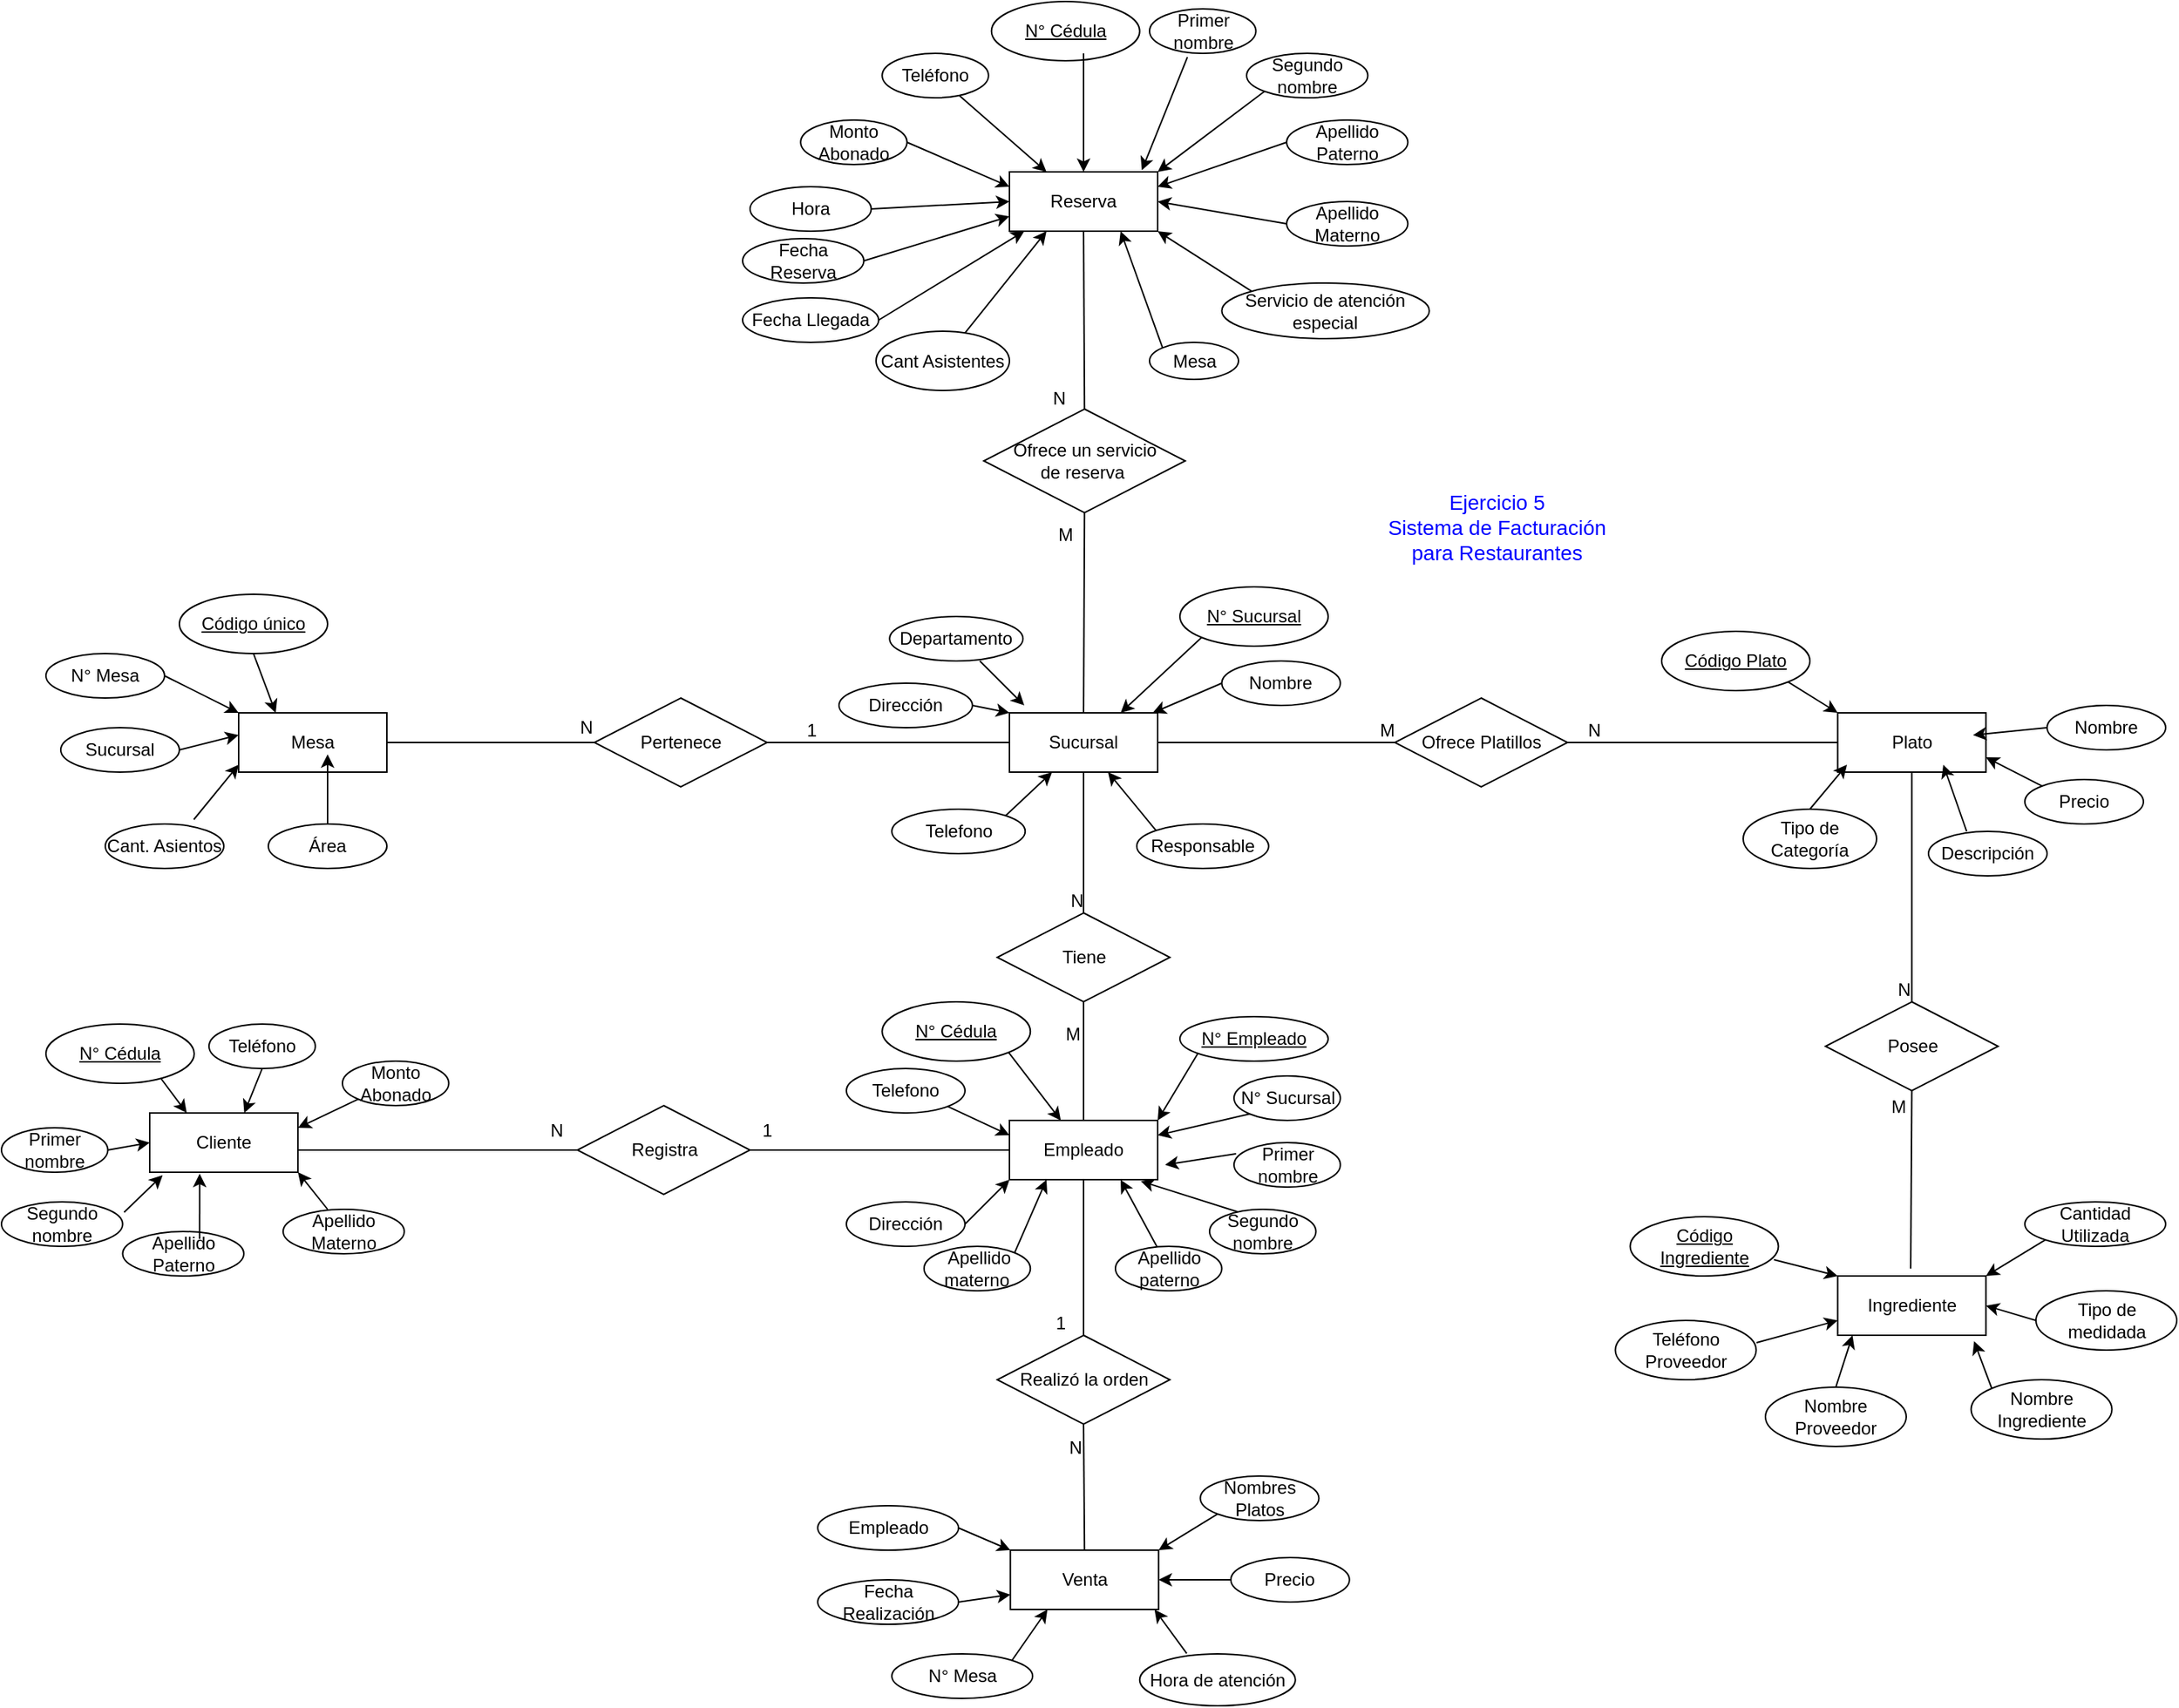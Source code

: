 <mxfile version="17.2.4" type="device"><diagram id="_UIlNqygdMJBV_4PYFMt" name="Page-1"><mxGraphModel dx="2073" dy="1854" grid="1" gridSize="10" guides="1" tooltips="1" connect="1" arrows="1" fold="1" page="1" pageScale="1" pageWidth="827" pageHeight="1169" math="0" shadow="0"><root><mxCell id="0"/><mxCell id="1" parent="0"/><mxCell id="psuEJ3mvQeP_sptly6we-7" value="&lt;font style=&quot;font-size: 14px&quot; color=&quot;#0000ff&quot;&gt;Ejercicio 5&lt;br&gt;Sistema de Facturación&lt;br&gt;para Restaurantes&lt;br&gt;&lt;/font&gt;" style="text;html=1;strokeColor=none;fillColor=none;align=center;verticalAlign=middle;whiteSpace=wrap;rounded=0;" parent="1" vertex="1"><mxGeometry x="638.75" y="70" width="160" height="40" as="geometry"/></mxCell><mxCell id="0WjsIvAa2U3UCHR0FT5W-12" value="Sucursal" style="whiteSpace=wrap;html=1;align=center;" parent="1" vertex="1"><mxGeometry x="390" y="215" width="100" height="40" as="geometry"/></mxCell><mxCell id="0WjsIvAa2U3UCHR0FT5W-14" value="N° Sucursal" style="ellipse;whiteSpace=wrap;html=1;align=center;fontStyle=4;" parent="1" vertex="1"><mxGeometry x="505" y="130" width="100" height="40" as="geometry"/></mxCell><mxCell id="0WjsIvAa2U3UCHR0FT5W-18" value="Responsable" style="ellipse;whiteSpace=wrap;html=1;align=center;" parent="1" vertex="1"><mxGeometry x="475.88" y="290" width="89" height="30" as="geometry"/></mxCell><mxCell id="0WjsIvAa2U3UCHR0FT5W-21" value="" style="endArrow=classic;html=1;rounded=0;exitX=0;exitY=0;exitDx=0;exitDy=0;" parent="1" source="0WjsIvAa2U3UCHR0FT5W-18" target="0WjsIvAa2U3UCHR0FT5W-12" edge="1"><mxGeometry width="50" height="50" relative="1" as="geometry"><mxPoint x="430" y="280" as="sourcePoint"/><mxPoint x="410" y="265" as="targetPoint"/></mxGeometry></mxCell><mxCell id="0WjsIvAa2U3UCHR0FT5W-22" value="" style="endArrow=classic;html=1;rounded=0;exitX=0;exitY=1;exitDx=0;exitDy=0;entryX=0.75;entryY=0;entryDx=0;entryDy=0;" parent="1" source="0WjsIvAa2U3UCHR0FT5W-14" target="0WjsIvAa2U3UCHR0FT5W-12" edge="1"><mxGeometry width="50" height="50" relative="1" as="geometry"><mxPoint x="368.284" y="210.607" as="sourcePoint"/><mxPoint x="400" y="235" as="targetPoint"/></mxGeometry></mxCell><mxCell id="0WjsIvAa2U3UCHR0FT5W-24" value="Nombre" style="ellipse;whiteSpace=wrap;html=1;align=center;" parent="1" vertex="1"><mxGeometry x="533.25" y="180" width="80" height="30" as="geometry"/></mxCell><mxCell id="0WjsIvAa2U3UCHR0FT5W-25" value="" style="endArrow=classic;html=1;rounded=0;exitX=0;exitY=0.5;exitDx=0;exitDy=0;" parent="1" source="0WjsIvAa2U3UCHR0FT5W-24" target="0WjsIvAa2U3UCHR0FT5W-12" edge="1"><mxGeometry width="50" height="50" relative="1" as="geometry"><mxPoint x="458" y="206.2" as="sourcePoint"/><mxPoint x="450" y="225" as="targetPoint"/></mxGeometry></mxCell><mxCell id="NfhlNh0Ii_I6kl-noqtQ-18" value="Empleado" style="whiteSpace=wrap;html=1;align=center;" parent="1" vertex="1"><mxGeometry x="390" y="490" width="100" height="40" as="geometry"/></mxCell><mxCell id="NfhlNh0Ii_I6kl-noqtQ-20" value="" style="endArrow=classic;html=1;rounded=0;entryX=1;entryY=0;entryDx=0;entryDy=0;" parent="1" target="NfhlNh0Ii_I6kl-noqtQ-18" edge="1"><mxGeometry width="50" height="50" relative="1" as="geometry"><mxPoint x="520" y="440" as="sourcePoint"/><mxPoint x="785.5" y="325" as="targetPoint"/></mxGeometry></mxCell><mxCell id="NfhlNh0Ii_I6kl-noqtQ-21" value="Primer nombre" style="ellipse;whiteSpace=wrap;html=1;align=center;" parent="1" vertex="1"><mxGeometry x="541.5" y="505" width="71.75" height="30" as="geometry"/></mxCell><mxCell id="NfhlNh0Ii_I6kl-noqtQ-22" value="" style="endArrow=classic;html=1;rounded=0;exitX=0.019;exitY=0.25;exitDx=0;exitDy=0;exitPerimeter=0;" parent="1" source="NfhlNh0Ii_I6kl-noqtQ-21" edge="1"><mxGeometry width="50" height="50" relative="1" as="geometry"><mxPoint x="538.18" y="484.142" as="sourcePoint"/><mxPoint x="495" y="520" as="targetPoint"/></mxGeometry></mxCell><mxCell id="NfhlNh0Ii_I6kl-noqtQ-24" value="" style="endArrow=classic;html=1;rounded=0;entryX=0;entryY=0.25;entryDx=0;entryDy=0;exitX=1;exitY=1;exitDx=0;exitDy=0;" parent="1" source="qoD52bhPGSFZQ39icNbv-3" target="NfhlNh0Ii_I6kl-noqtQ-18" edge="1"><mxGeometry width="50" height="50" relative="1" as="geometry"><mxPoint x="355" y="490" as="sourcePoint"/><mxPoint x="685.5" y="335" as="targetPoint"/></mxGeometry></mxCell><mxCell id="NfhlNh0Ii_I6kl-noqtQ-26" value="Telefono" style="ellipse;whiteSpace=wrap;html=1;align=center;" parent="1" vertex="1"><mxGeometry x="310.63" y="280" width="90" height="30" as="geometry"/></mxCell><mxCell id="NfhlNh0Ii_I6kl-noqtQ-27" value="" style="endArrow=classic;html=1;rounded=0;exitX=1;exitY=0;exitDx=0;exitDy=0;" parent="1" source="NfhlNh0Ii_I6kl-noqtQ-26" target="0WjsIvAa2U3UCHR0FT5W-12" edge="1"><mxGeometry width="50" height="50" relative="1" as="geometry"><mxPoint x="360" y="190" as="sourcePoint"/><mxPoint x="464.998" y="265" as="targetPoint"/></mxGeometry></mxCell><mxCell id="NfhlNh0Ii_I6kl-noqtQ-41" value="Tiene" style="shape=rhombus;perimeter=rhombusPerimeter;whiteSpace=wrap;html=1;align=center;" parent="1" vertex="1"><mxGeometry x="381.75" y="350" width="116.5" height="60" as="geometry"/></mxCell><mxCell id="NfhlNh0Ii_I6kl-noqtQ-67" value="" style="endArrow=none;html=1;rounded=0;entryX=0.5;entryY=0;entryDx=0;entryDy=0;exitX=0.5;exitY=1;exitDx=0;exitDy=0;" parent="1" source="0WjsIvAa2U3UCHR0FT5W-12" target="NfhlNh0Ii_I6kl-noqtQ-41" edge="1"><mxGeometry relative="1" as="geometry"><mxPoint x="430" y="250" as="sourcePoint"/><mxPoint x="490" y="370" as="targetPoint"/></mxGeometry></mxCell><mxCell id="NfhlNh0Ii_I6kl-noqtQ-68" value="N" style="resizable=0;html=1;align=right;verticalAlign=bottom;" parent="NfhlNh0Ii_I6kl-noqtQ-67" connectable="0" vertex="1"><mxGeometry x="1" relative="1" as="geometry"/></mxCell><mxCell id="qoD52bhPGSFZQ39icNbv-1" value="Dirección" style="ellipse;whiteSpace=wrap;html=1;align=center;" parent="1" vertex="1"><mxGeometry x="275" y="195" width="90" height="30" as="geometry"/></mxCell><mxCell id="qoD52bhPGSFZQ39icNbv-2" value="" style="endArrow=classic;html=1;rounded=0;exitX=1;exitY=0.5;exitDx=0;exitDy=0;entryX=0;entryY=0;entryDx=0;entryDy=0;" parent="1" source="qoD52bhPGSFZQ39icNbv-1" target="0WjsIvAa2U3UCHR0FT5W-12" edge="1"><mxGeometry width="50" height="50" relative="1" as="geometry"><mxPoint x="380" y="150" as="sourcePoint"/><mxPoint x="420" y="210" as="targetPoint"/></mxGeometry></mxCell><mxCell id="qoD52bhPGSFZQ39icNbv-3" value="Telefono" style="ellipse;whiteSpace=wrap;html=1;align=center;" parent="1" vertex="1"><mxGeometry x="280" y="455" width="80" height="30" as="geometry"/></mxCell><mxCell id="svp7RiJmT2qDacMzOXk2-1" value="Departamento" style="ellipse;whiteSpace=wrap;html=1;align=center;" parent="1" vertex="1"><mxGeometry x="309.13" y="150" width="90" height="30" as="geometry"/></mxCell><mxCell id="svp7RiJmT2qDacMzOXk2-2" value="" style="endArrow=classic;html=1;rounded=0;" parent="1" edge="1"><mxGeometry width="50" height="50" relative="1" as="geometry"><mxPoint x="370" y="180" as="sourcePoint"/><mxPoint x="400" y="210" as="targetPoint"/></mxGeometry></mxCell><mxCell id="svp7RiJmT2qDacMzOXk2-3" value="Segundo nombre" style="ellipse;whiteSpace=wrap;html=1;align=center;" parent="1" vertex="1"><mxGeometry x="525.01" y="550" width="71.75" height="30" as="geometry"/></mxCell><mxCell id="svp7RiJmT2qDacMzOXk2-4" value="&amp;nbsp;Apellido materno" style="ellipse;whiteSpace=wrap;html=1;align=center;" parent="1" vertex="1"><mxGeometry x="332.38" y="575" width="71.75" height="30" as="geometry"/></mxCell><mxCell id="svp7RiJmT2qDacMzOXk2-5" value="Apellido paterno" style="ellipse;whiteSpace=wrap;html=1;align=center;" parent="1" vertex="1"><mxGeometry x="461.5" y="575" width="71.75" height="30" as="geometry"/></mxCell><mxCell id="svp7RiJmT2qDacMzOXk2-7" value="" style="endArrow=classic;html=1;rounded=0;exitX=0.261;exitY=0.053;exitDx=0;exitDy=0;exitPerimeter=0;entryX=0.886;entryY=1.025;entryDx=0;entryDy=0;entryPerimeter=0;" parent="1" source="svp7RiJmT2qDacMzOXk2-3" target="NfhlNh0Ii_I6kl-noqtQ-18" edge="1"><mxGeometry width="50" height="50" relative="1" as="geometry"><mxPoint x="544.613" y="537.5" as="sourcePoint"/><mxPoint x="485" y="540" as="targetPoint"/></mxGeometry></mxCell><mxCell id="svp7RiJmT2qDacMzOXk2-8" value="" style="endArrow=classic;html=1;rounded=0;entryX=0.75;entryY=1;entryDx=0;entryDy=0;" parent="1" source="svp7RiJmT2qDacMzOXk2-5" target="NfhlNh0Ii_I6kl-noqtQ-18" edge="1"><mxGeometry width="50" height="50" relative="1" as="geometry"><mxPoint x="504.607" y="566.59" as="sourcePoint"/><mxPoint x="488.6" y="541" as="targetPoint"/></mxGeometry></mxCell><mxCell id="svp7RiJmT2qDacMzOXk2-9" value="" style="endArrow=classic;html=1;rounded=0;entryX=0.25;entryY=1;entryDx=0;entryDy=0;exitX=1;exitY=0;exitDx=0;exitDy=0;" parent="1" source="svp7RiJmT2qDacMzOXk2-4" target="NfhlNh0Ii_I6kl-noqtQ-18" edge="1"><mxGeometry width="50" height="50" relative="1" as="geometry"><mxPoint x="450.005" y="575" as="sourcePoint"/><mxPoint x="450" y="540" as="targetPoint"/></mxGeometry></mxCell><mxCell id="svp7RiJmT2qDacMzOXk2-10" value="Dirección" style="ellipse;whiteSpace=wrap;html=1;align=center;" parent="1" vertex="1"><mxGeometry x="280" y="545" width="80" height="30" as="geometry"/></mxCell><mxCell id="svp7RiJmT2qDacMzOXk2-12" value="" style="endArrow=classic;html=1;rounded=0;entryX=0;entryY=1;entryDx=0;entryDy=0;exitX=1;exitY=0.5;exitDx=0;exitDy=0;" parent="1" source="svp7RiJmT2qDacMzOXk2-10" target="NfhlNh0Ii_I6kl-noqtQ-18" edge="1"><mxGeometry width="50" height="50" relative="1" as="geometry"><mxPoint x="360" y="560" as="sourcePoint"/><mxPoint x="408.6" y="541.8" as="targetPoint"/></mxGeometry></mxCell><mxCell id="svp7RiJmT2qDacMzOXk2-13" value="N° Empleado" style="ellipse;whiteSpace=wrap;html=1;align=center;fontStyle=4;" parent="1" vertex="1"><mxGeometry x="505" y="420" width="100" height="30" as="geometry"/></mxCell><mxCell id="svp7RiJmT2qDacMzOXk2-14" value="N° Cédula" style="ellipse;whiteSpace=wrap;html=1;align=center;fontStyle=4;" parent="1" vertex="1"><mxGeometry x="304.13" y="410" width="100" height="40" as="geometry"/></mxCell><mxCell id="svp7RiJmT2qDacMzOXk2-15" value="" style="endArrow=classic;html=1;rounded=0;exitX=1;exitY=1;exitDx=0;exitDy=0;" parent="1" source="svp7RiJmT2qDacMzOXk2-14" target="NfhlNh0Ii_I6kl-noqtQ-18" edge="1"><mxGeometry width="50" height="50" relative="1" as="geometry"><mxPoint x="368.284" y="520.607" as="sourcePoint"/><mxPoint x="400" y="510" as="targetPoint"/></mxGeometry></mxCell><mxCell id="O2jXGEP2PcaRw6co14MF-12" value="Plato" style="whiteSpace=wrap;html=1;align=center;" vertex="1" parent="1"><mxGeometry x="948.75" y="215" width="100" height="40" as="geometry"/></mxCell><mxCell id="O2jXGEP2PcaRw6co14MF-13" value="Nombre" style="ellipse;whiteSpace=wrap;html=1;align=center;" vertex="1" parent="1"><mxGeometry x="1090" y="210" width="80" height="30" as="geometry"/></mxCell><mxCell id="O2jXGEP2PcaRw6co14MF-14" value="Código Plato" style="ellipse;whiteSpace=wrap;html=1;align=center;fontStyle=4;" vertex="1" parent="1"><mxGeometry x="830" y="160" width="100" height="40" as="geometry"/></mxCell><mxCell id="O2jXGEP2PcaRw6co14MF-15" value="Descripción" style="ellipse;whiteSpace=wrap;html=1;align=center;" vertex="1" parent="1"><mxGeometry x="1010" y="295" width="80" height="30" as="geometry"/></mxCell><mxCell id="O2jXGEP2PcaRw6co14MF-16" value="Tipo de Categoría" style="ellipse;whiteSpace=wrap;html=1;align=center;" vertex="1" parent="1"><mxGeometry x="885" y="280" width="90" height="40" as="geometry"/></mxCell><mxCell id="O2jXGEP2PcaRw6co14MF-18" value="Ingrediente" style="whiteSpace=wrap;html=1;align=center;" vertex="1" parent="1"><mxGeometry x="948.75" y="595" width="100" height="40" as="geometry"/></mxCell><mxCell id="O2jXGEP2PcaRw6co14MF-19" value="Nombre Ingrediente" style="ellipse;whiteSpace=wrap;html=1;align=center;" vertex="1" parent="1"><mxGeometry x="1038.75" y="665" width="95" height="40" as="geometry"/></mxCell><mxCell id="O2jXGEP2PcaRw6co14MF-20" value="Código Ingrediente" style="ellipse;whiteSpace=wrap;html=1;align=center;fontStyle=4;" vertex="1" parent="1"><mxGeometry x="808.75" y="555" width="100" height="40" as="geometry"/></mxCell><mxCell id="O2jXGEP2PcaRw6co14MF-21" value="Nombre Proveedor" style="ellipse;whiteSpace=wrap;html=1;align=center;" vertex="1" parent="1"><mxGeometry x="900" y="670" width="95" height="40" as="geometry"/></mxCell><mxCell id="O2jXGEP2PcaRw6co14MF-22" value="Teléfono Proveedor" style="ellipse;whiteSpace=wrap;html=1;align=center;" vertex="1" parent="1"><mxGeometry x="798.75" y="625" width="95" height="40" as="geometry"/></mxCell><mxCell id="O2jXGEP2PcaRw6co14MF-23" value="Tipo de medidada" style="ellipse;whiteSpace=wrap;html=1;align=center;" vertex="1" parent="1"><mxGeometry x="1082.5" y="605" width="95" height="40" as="geometry"/></mxCell><mxCell id="O2jXGEP2PcaRw6co14MF-24" value="Cantidad Utilizada" style="ellipse;whiteSpace=wrap;html=1;align=center;" vertex="1" parent="1"><mxGeometry x="1075" y="545" width="95" height="30" as="geometry"/></mxCell><mxCell id="O2jXGEP2PcaRw6co14MF-25" value="Mesa" style="whiteSpace=wrap;html=1;align=center;" vertex="1" parent="1"><mxGeometry x="-130" y="215" width="100" height="40" as="geometry"/></mxCell><mxCell id="O2jXGEP2PcaRw6co14MF-26" value="N° Mesa" style="ellipse;whiteSpace=wrap;html=1;align=center;" vertex="1" parent="1"><mxGeometry x="-260" y="175" width="80" height="30" as="geometry"/></mxCell><mxCell id="O2jXGEP2PcaRw6co14MF-27" value="Código único" style="ellipse;whiteSpace=wrap;html=1;align=center;fontStyle=4;" vertex="1" parent="1"><mxGeometry x="-170" y="135" width="100" height="40" as="geometry"/></mxCell><mxCell id="O2jXGEP2PcaRw6co14MF-28" value="Sucursal" style="ellipse;whiteSpace=wrap;html=1;align=center;" vertex="1" parent="1"><mxGeometry x="-250" y="225" width="80" height="30" as="geometry"/></mxCell><mxCell id="O2jXGEP2PcaRw6co14MF-29" value="Cant. Asientos" style="ellipse;whiteSpace=wrap;html=1;align=center;" vertex="1" parent="1"><mxGeometry x="-220" y="290" width="80" height="30" as="geometry"/></mxCell><mxCell id="O2jXGEP2PcaRw6co14MF-30" value="Área" style="ellipse;whiteSpace=wrap;html=1;align=center;" vertex="1" parent="1"><mxGeometry x="-110" y="290" width="80" height="30" as="geometry"/></mxCell><mxCell id="O2jXGEP2PcaRw6co14MF-31" value="Venta" style="whiteSpace=wrap;html=1;align=center;" vertex="1" parent="1"><mxGeometry x="390.63" y="780" width="100" height="40" as="geometry"/></mxCell><mxCell id="O2jXGEP2PcaRw6co14MF-32" value="Empleado" style="ellipse;whiteSpace=wrap;html=1;align=center;" vertex="1" parent="1"><mxGeometry x="260.63" y="750" width="95" height="30" as="geometry"/></mxCell><mxCell id="O2jXGEP2PcaRw6co14MF-33" value="Fecha Realización" style="ellipse;whiteSpace=wrap;html=1;align=center;" vertex="1" parent="1"><mxGeometry x="260.63" y="800" width="95" height="30" as="geometry"/></mxCell><mxCell id="O2jXGEP2PcaRw6co14MF-34" value="N° Mesa" style="ellipse;whiteSpace=wrap;html=1;align=center;" vertex="1" parent="1"><mxGeometry x="310.63" y="850" width="95" height="30" as="geometry"/></mxCell><mxCell id="O2jXGEP2PcaRw6co14MF-35" value="Hora de atención" style="ellipse;whiteSpace=wrap;html=1;align=center;" vertex="1" parent="1"><mxGeometry x="477.87" y="850" width="105" height="35" as="geometry"/></mxCell><mxCell id="O2jXGEP2PcaRw6co14MF-36" value="Nombres Platos" style="ellipse;whiteSpace=wrap;html=1;align=center;" vertex="1" parent="1"><mxGeometry x="518.75" y="730" width="80" height="30" as="geometry"/></mxCell><mxCell id="O2jXGEP2PcaRw6co14MF-37" value="Precio" style="ellipse;whiteSpace=wrap;html=1;align=center;" vertex="1" parent="1"><mxGeometry x="539.37" y="785" width="80" height="30" as="geometry"/></mxCell><mxCell id="O2jXGEP2PcaRw6co14MF-38" value="Cliente" style="whiteSpace=wrap;html=1;align=center;" vertex="1" parent="1"><mxGeometry x="-190" y="485" width="100" height="40" as="geometry"/></mxCell><mxCell id="O2jXGEP2PcaRw6co14MF-39" value="Primer nombre" style="ellipse;whiteSpace=wrap;html=1;align=center;" vertex="1" parent="1"><mxGeometry x="-290" y="495" width="71.75" height="30" as="geometry"/></mxCell><mxCell id="O2jXGEP2PcaRw6co14MF-40" value="Segundo nombre" style="ellipse;whiteSpace=wrap;html=1;align=center;" vertex="1" parent="1"><mxGeometry x="-290" y="545" width="81.75" height="30" as="geometry"/></mxCell><mxCell id="O2jXGEP2PcaRw6co14MF-41" value="Apellido Paterno" style="ellipse;whiteSpace=wrap;html=1;align=center;" vertex="1" parent="1"><mxGeometry x="-208.25" y="565" width="81.75" height="30" as="geometry"/></mxCell><mxCell id="O2jXGEP2PcaRw6co14MF-42" value="Apellido Materno" style="ellipse;whiteSpace=wrap;html=1;align=center;" vertex="1" parent="1"><mxGeometry x="-100" y="550" width="81.75" height="30" as="geometry"/></mxCell><mxCell id="O2jXGEP2PcaRw6co14MF-43" value="N° Cédula" style="ellipse;whiteSpace=wrap;html=1;align=center;fontStyle=4;" vertex="1" parent="1"><mxGeometry x="-260" y="425" width="100" height="40" as="geometry"/></mxCell><mxCell id="O2jXGEP2PcaRw6co14MF-44" value="Teléfono" style="ellipse;whiteSpace=wrap;html=1;align=center;" vertex="1" parent="1"><mxGeometry x="-150" y="425" width="71.75" height="30" as="geometry"/></mxCell><mxCell id="O2jXGEP2PcaRw6co14MF-45" value="Monto Abonado" style="ellipse;whiteSpace=wrap;html=1;align=center;" vertex="1" parent="1"><mxGeometry x="-60" y="450" width="71.75" height="30" as="geometry"/></mxCell><mxCell id="O2jXGEP2PcaRw6co14MF-46" value="Reserva" style="whiteSpace=wrap;html=1;align=center;" vertex="1" parent="1"><mxGeometry x="390" y="-150" width="100" height="40" as="geometry"/></mxCell><mxCell id="O2jXGEP2PcaRw6co14MF-47" value="Fecha Reserva" style="ellipse;whiteSpace=wrap;html=1;align=center;" vertex="1" parent="1"><mxGeometry x="210" y="-105" width="81.75" height="30" as="geometry"/></mxCell><mxCell id="O2jXGEP2PcaRw6co14MF-48" value="Fecha Llegada" style="ellipse;whiteSpace=wrap;html=1;align=center;" vertex="1" parent="1"><mxGeometry x="210" y="-65" width="91.75" height="30" as="geometry"/></mxCell><mxCell id="O2jXGEP2PcaRw6co14MF-49" value="Hora" style="ellipse;whiteSpace=wrap;html=1;align=center;" vertex="1" parent="1"><mxGeometry x="215" y="-140" width="81.75" height="30" as="geometry"/></mxCell><mxCell id="O2jXGEP2PcaRw6co14MF-50" value="Cant Asistentes" style="ellipse;whiteSpace=wrap;html=1;align=center;" vertex="1" parent="1"><mxGeometry x="300.01" y="-42.5" width="90" height="40" as="geometry"/></mxCell><mxCell id="O2jXGEP2PcaRw6co14MF-51" value="Mesa" style="ellipse;whiteSpace=wrap;html=1;align=center;" vertex="1" parent="1"><mxGeometry x="484.51" y="-35" width="60" height="25" as="geometry"/></mxCell><mxCell id="O2jXGEP2PcaRw6co14MF-52" value="Servicio de atención especial" style="ellipse;whiteSpace=wrap;html=1;align=center;" vertex="1" parent="1"><mxGeometry x="533.25" y="-75" width="140" height="37.5" as="geometry"/></mxCell><mxCell id="O2jXGEP2PcaRw6co14MF-53" value="N° Cédula" style="ellipse;whiteSpace=wrap;html=1;align=center;fontStyle=4;" vertex="1" parent="1"><mxGeometry x="377.87" y="-265" width="100" height="40" as="geometry"/></mxCell><mxCell id="O2jXGEP2PcaRw6co14MF-54" value="Teléfono" style="ellipse;whiteSpace=wrap;html=1;align=center;" vertex="1" parent="1"><mxGeometry x="304.13" y="-230" width="71.75" height="30" as="geometry"/></mxCell><mxCell id="O2jXGEP2PcaRw6co14MF-55" value="Monto Abonado" style="ellipse;whiteSpace=wrap;html=1;align=center;" vertex="1" parent="1"><mxGeometry x="249.13" y="-185" width="71.75" height="30" as="geometry"/></mxCell><mxCell id="O2jXGEP2PcaRw6co14MF-57" value="Primer nombre" style="ellipse;whiteSpace=wrap;html=1;align=center;" vertex="1" parent="1"><mxGeometry x="484.51" y="-260" width="71.75" height="30" as="geometry"/></mxCell><mxCell id="O2jXGEP2PcaRw6co14MF-59" value="Segundo nombre" style="ellipse;whiteSpace=wrap;html=1;align=center;" vertex="1" parent="1"><mxGeometry x="550" y="-230" width="81.75" height="30" as="geometry"/></mxCell><mxCell id="O2jXGEP2PcaRw6co14MF-60" value="Apellido Paterno" style="ellipse;whiteSpace=wrap;html=1;align=center;" vertex="1" parent="1"><mxGeometry x="577" y="-185" width="81.75" height="30" as="geometry"/></mxCell><mxCell id="O2jXGEP2PcaRw6co14MF-61" value="Apellido Materno" style="ellipse;whiteSpace=wrap;html=1;align=center;" vertex="1" parent="1"><mxGeometry x="577.0" y="-130" width="81.75" height="30" as="geometry"/></mxCell><mxCell id="O2jXGEP2PcaRw6co14MF-62" value="N° Sucursal" style="ellipse;whiteSpace=wrap;html=1;align=center;" vertex="1" parent="1"><mxGeometry x="541.5" y="460" width="71.75" height="30" as="geometry"/></mxCell><mxCell id="O2jXGEP2PcaRw6co14MF-63" value="" style="endArrow=none;html=1;rounded=0;entryX=0.5;entryY=0;entryDx=0;entryDy=0;exitX=0.5;exitY=1;exitDx=0;exitDy=0;" edge="1" parent="1" source="NfhlNh0Ii_I6kl-noqtQ-41" target="NfhlNh0Ii_I6kl-noqtQ-18"><mxGeometry relative="1" as="geometry"><mxPoint x="450.0" y="265" as="sourcePoint"/><mxPoint x="448.25" y="420" as="targetPoint"/></mxGeometry></mxCell><mxCell id="O2jXGEP2PcaRw6co14MF-64" value="M" style="resizable=0;html=1;align=right;verticalAlign=bottom;" connectable="0" vertex="1" parent="O2jXGEP2PcaRw6co14MF-63"><mxGeometry x="1" relative="1" as="geometry"><mxPoint x="-2" y="-50" as="offset"/></mxGeometry></mxCell><mxCell id="O2jXGEP2PcaRw6co14MF-65" value="Ofrece Platillos" style="shape=rhombus;perimeter=rhombusPerimeter;whiteSpace=wrap;html=1;align=center;" vertex="1" parent="1"><mxGeometry x="650" y="205" width="116.5" height="60" as="geometry"/></mxCell><mxCell id="O2jXGEP2PcaRw6co14MF-66" value="" style="endArrow=none;html=1;rounded=0;entryX=0;entryY=0.5;entryDx=0;entryDy=0;exitX=1;exitY=0.5;exitDx=0;exitDy=0;" edge="1" parent="1" source="0WjsIvAa2U3UCHR0FT5W-12" target="O2jXGEP2PcaRw6co14MF-65"><mxGeometry relative="1" as="geometry"><mxPoint x="450.0" y="265" as="sourcePoint"/><mxPoint x="448.25" y="420" as="targetPoint"/></mxGeometry></mxCell><mxCell id="O2jXGEP2PcaRw6co14MF-67" value="M" style="resizable=0;html=1;align=right;verticalAlign=bottom;" connectable="0" vertex="1" parent="O2jXGEP2PcaRw6co14MF-66"><mxGeometry x="1" relative="1" as="geometry"/></mxCell><mxCell id="O2jXGEP2PcaRw6co14MF-68" value="" style="endArrow=none;html=1;rounded=0;entryX=0;entryY=0.5;entryDx=0;entryDy=0;exitX=1;exitY=0.5;exitDx=0;exitDy=0;" edge="1" parent="1" source="O2jXGEP2PcaRw6co14MF-65" target="O2jXGEP2PcaRw6co14MF-12"><mxGeometry relative="1" as="geometry"><mxPoint x="500.0" y="245" as="sourcePoint"/><mxPoint x="660.0" y="245" as="targetPoint"/></mxGeometry></mxCell><mxCell id="O2jXGEP2PcaRw6co14MF-69" value="N" style="resizable=0;html=1;align=right;verticalAlign=bottom;" connectable="0" vertex="1" parent="O2jXGEP2PcaRw6co14MF-68"><mxGeometry x="1" relative="1" as="geometry"><mxPoint x="-160" as="offset"/></mxGeometry></mxCell><mxCell id="O2jXGEP2PcaRw6co14MF-70" value="" style="endArrow=classic;html=1;rounded=0;exitX=1;exitY=1;exitDx=0;exitDy=0;entryX=0;entryY=0;entryDx=0;entryDy=0;" edge="1" parent="1" source="O2jXGEP2PcaRw6co14MF-14" target="O2jXGEP2PcaRw6co14MF-12"><mxGeometry width="50" height="50" relative="1" as="geometry"><mxPoint x="499.182" y="304.304" as="sourcePoint"/><mxPoint x="466.587" y="265" as="targetPoint"/></mxGeometry></mxCell><mxCell id="O2jXGEP2PcaRw6co14MF-71" value="" style="endArrow=classic;html=1;rounded=0;exitX=0;exitY=0;exitDx=0;exitDy=0;entryX=1;entryY=0.75;entryDx=0;entryDy=0;" edge="1" parent="1" source="O2jXGEP2PcaRw6co14MF-75" target="O2jXGEP2PcaRw6co14MF-12"><mxGeometry width="50" height="50" relative="1" as="geometry"><mxPoint x="900.0" y="255" as="sourcePoint"/><mxPoint x="950" y="225" as="targetPoint"/></mxGeometry></mxCell><mxCell id="O2jXGEP2PcaRw6co14MF-72" value="" style="endArrow=classic;html=1;rounded=0;exitX=0.5;exitY=0;exitDx=0;exitDy=0;" edge="1" parent="1" source="O2jXGEP2PcaRw6co14MF-16"><mxGeometry width="50" height="50" relative="1" as="geometry"><mxPoint x="910.0" y="265" as="sourcePoint"/><mxPoint x="955" y="250" as="targetPoint"/></mxGeometry></mxCell><mxCell id="O2jXGEP2PcaRw6co14MF-73" value="" style="endArrow=classic;html=1;rounded=0;exitX=0.322;exitY=0;exitDx=0;exitDy=0;exitPerimeter=0;" edge="1" parent="1" source="O2jXGEP2PcaRw6co14MF-15"><mxGeometry width="50" height="50" relative="1" as="geometry"><mxPoint x="940" y="290" as="sourcePoint"/><mxPoint x="1020" y="250" as="targetPoint"/></mxGeometry></mxCell><mxCell id="O2jXGEP2PcaRw6co14MF-74" value="" style="endArrow=classic;html=1;rounded=0;exitX=0;exitY=0.5;exitDx=0;exitDy=0;" edge="1" parent="1" source="O2jXGEP2PcaRw6co14MF-13"><mxGeometry width="50" height="50" relative="1" as="geometry"><mxPoint x="1051.716" y="304.393" as="sourcePoint"/><mxPoint x="1040" y="230" as="targetPoint"/></mxGeometry></mxCell><mxCell id="O2jXGEP2PcaRw6co14MF-75" value="Precio" style="ellipse;whiteSpace=wrap;html=1;align=center;" vertex="1" parent="1"><mxGeometry x="1075" y="260" width="80" height="30" as="geometry"/></mxCell><mxCell id="O2jXGEP2PcaRw6co14MF-76" value="Posee" style="shape=rhombus;perimeter=rhombusPerimeter;whiteSpace=wrap;html=1;align=center;" vertex="1" parent="1"><mxGeometry x="940.5" y="410" width="116.5" height="60" as="geometry"/></mxCell><mxCell id="O2jXGEP2PcaRw6co14MF-77" value="" style="endArrow=classic;html=1;rounded=0;exitX=0.97;exitY=0.725;exitDx=0;exitDy=0;entryX=0;entryY=0;entryDx=0;entryDy=0;exitPerimeter=0;" edge="1" parent="1" source="O2jXGEP2PcaRw6co14MF-20" target="O2jXGEP2PcaRw6co14MF-18"><mxGeometry width="50" height="50" relative="1" as="geometry"><mxPoint x="940" y="290" as="sourcePoint"/><mxPoint x="965" y="260" as="targetPoint"/></mxGeometry></mxCell><mxCell id="O2jXGEP2PcaRw6co14MF-78" value="" style="endArrow=classic;html=1;rounded=0;entryX=0;entryY=0.75;entryDx=0;entryDy=0;" edge="1" parent="1" target="O2jXGEP2PcaRw6co14MF-18"><mxGeometry width="50" height="50" relative="1" as="geometry"><mxPoint x="894" y="640" as="sourcePoint"/><mxPoint x="958.75" y="605" as="targetPoint"/></mxGeometry></mxCell><mxCell id="O2jXGEP2PcaRw6co14MF-79" value="" style="endArrow=classic;html=1;rounded=0;entryX=0;entryY=0.75;entryDx=0;entryDy=0;exitX=0.5;exitY=0;exitDx=0;exitDy=0;" edge="1" parent="1" source="O2jXGEP2PcaRw6co14MF-21"><mxGeometry width="50" height="50" relative="1" as="geometry"><mxPoint x="904" y="650" as="sourcePoint"/><mxPoint x="958.75" y="635" as="targetPoint"/></mxGeometry></mxCell><mxCell id="O2jXGEP2PcaRw6co14MF-80" value="" style="endArrow=classic;html=1;rounded=0;entryX=0.92;entryY=1.1;entryDx=0;entryDy=0;exitX=0;exitY=0;exitDx=0;exitDy=0;entryPerimeter=0;" edge="1" parent="1" source="O2jXGEP2PcaRw6co14MF-19" target="O2jXGEP2PcaRw6co14MF-18"><mxGeometry width="50" height="50" relative="1" as="geometry"><mxPoint x="966.25" y="665" as="sourcePoint"/><mxPoint x="968.75" y="645" as="targetPoint"/></mxGeometry></mxCell><mxCell id="O2jXGEP2PcaRw6co14MF-81" value="" style="endArrow=classic;html=1;rounded=0;entryX=1;entryY=0.5;entryDx=0;entryDy=0;exitX=0;exitY=0.5;exitDx=0;exitDy=0;" edge="1" parent="1" source="O2jXGEP2PcaRw6co14MF-23" target="O2jXGEP2PcaRw6co14MF-18"><mxGeometry width="50" height="50" relative="1" as="geometry"><mxPoint x="1062.662" y="680.858" as="sourcePoint"/><mxPoint x="1050.75" y="649" as="targetPoint"/></mxGeometry></mxCell><mxCell id="O2jXGEP2PcaRw6co14MF-82" value="" style="endArrow=classic;html=1;rounded=0;entryX=1;entryY=0;entryDx=0;entryDy=0;exitX=0;exitY=1;exitDx=0;exitDy=0;" edge="1" parent="1" source="O2jXGEP2PcaRw6co14MF-24" target="O2jXGEP2PcaRw6co14MF-18"><mxGeometry width="50" height="50" relative="1" as="geometry"><mxPoint x="1092.5" y="635" as="sourcePoint"/><mxPoint x="1058.75" y="625" as="targetPoint"/></mxGeometry></mxCell><mxCell id="O2jXGEP2PcaRw6co14MF-83" value="" style="endArrow=none;html=1;rounded=0;exitX=0.5;exitY=1;exitDx=0;exitDy=0;" edge="1" parent="1" source="O2jXGEP2PcaRw6co14MF-76"><mxGeometry relative="1" as="geometry"><mxPoint x="999.63" y="497.5" as="sourcePoint"/><mxPoint x="998" y="590" as="targetPoint"/></mxGeometry></mxCell><mxCell id="O2jXGEP2PcaRw6co14MF-84" value="M" style="resizable=0;html=1;align=right;verticalAlign=bottom;" connectable="0" vertex="1" parent="O2jXGEP2PcaRw6co14MF-83"><mxGeometry x="1" relative="1" as="geometry"><mxPoint x="-3" y="-100" as="offset"/></mxGeometry></mxCell><mxCell id="O2jXGEP2PcaRw6co14MF-85" value="" style="endArrow=none;html=1;rounded=0;exitX=0.5;exitY=1;exitDx=0;exitDy=0;entryX=0.5;entryY=0;entryDx=0;entryDy=0;" edge="1" parent="1" source="O2jXGEP2PcaRw6co14MF-12" target="O2jXGEP2PcaRw6co14MF-76"><mxGeometry relative="1" as="geometry"><mxPoint x="1008.75" y="480" as="sourcePoint"/><mxPoint x="1000" y="400" as="targetPoint"/></mxGeometry></mxCell><mxCell id="O2jXGEP2PcaRw6co14MF-86" value="N" style="resizable=0;html=1;align=right;verticalAlign=bottom;" connectable="0" vertex="1" parent="O2jXGEP2PcaRw6co14MF-85"><mxGeometry x="1" relative="1" as="geometry"/></mxCell><mxCell id="O2jXGEP2PcaRw6co14MF-88" value="Pertenece" style="shape=rhombus;perimeter=rhombusPerimeter;whiteSpace=wrap;html=1;align=center;" vertex="1" parent="1"><mxGeometry x="110" y="205" width="116.5" height="60" as="geometry"/></mxCell><mxCell id="O2jXGEP2PcaRw6co14MF-89" value="" style="endArrow=classic;html=1;rounded=0;exitX=0.5;exitY=1;exitDx=0;exitDy=0;entryX=0.25;entryY=0;entryDx=0;entryDy=0;" edge="1" parent="1" source="O2jXGEP2PcaRw6co14MF-27" target="O2jXGEP2PcaRw6co14MF-25"><mxGeometry width="50" height="50" relative="1" as="geometry"><mxPoint x="550" y="170" as="sourcePoint"/><mxPoint x="590" y="230" as="targetPoint"/></mxGeometry></mxCell><mxCell id="O2jXGEP2PcaRw6co14MF-90" value="" style="endArrow=classic;html=1;rounded=0;exitX=1;exitY=0.5;exitDx=0;exitDy=0;entryX=0;entryY=0;entryDx=0;entryDy=0;" edge="1" parent="1" source="O2jXGEP2PcaRw6co14MF-26" target="O2jXGEP2PcaRw6co14MF-25"><mxGeometry width="50" height="50" relative="1" as="geometry"><mxPoint x="-110" y="185" as="sourcePoint"/><mxPoint x="-95" y="225" as="targetPoint"/></mxGeometry></mxCell><mxCell id="O2jXGEP2PcaRw6co14MF-91" value="" style="endArrow=classic;html=1;rounded=0;exitX=1;exitY=0.5;exitDx=0;exitDy=0;" edge="1" parent="1" source="O2jXGEP2PcaRw6co14MF-28"><mxGeometry width="50" height="50" relative="1" as="geometry"><mxPoint x="-170.0" y="200" as="sourcePoint"/><mxPoint x="-130" y="230" as="targetPoint"/></mxGeometry></mxCell><mxCell id="O2jXGEP2PcaRw6co14MF-92" value="" style="endArrow=classic;html=1;rounded=0;exitX=0.747;exitY=-0.1;exitDx=0;exitDy=0;exitPerimeter=0;" edge="1" parent="1" source="O2jXGEP2PcaRw6co14MF-29"><mxGeometry width="50" height="50" relative="1" as="geometry"><mxPoint x="-150" y="270" as="sourcePoint"/><mxPoint x="-130" y="250" as="targetPoint"/></mxGeometry></mxCell><mxCell id="O2jXGEP2PcaRw6co14MF-93" value="" style="endArrow=classic;html=1;rounded=0;exitX=0.5;exitY=0;exitDx=0;exitDy=0;" edge="1" parent="1" source="O2jXGEP2PcaRw6co14MF-30"><mxGeometry width="50" height="50" relative="1" as="geometry"><mxPoint x="-150.24" y="297" as="sourcePoint"/><mxPoint x="-70" y="243" as="targetPoint"/></mxGeometry></mxCell><mxCell id="O2jXGEP2PcaRw6co14MF-94" value="" style="endArrow=none;html=1;rounded=0;entryX=1;entryY=0.5;entryDx=0;entryDy=0;exitX=0;exitY=0.5;exitDx=0;exitDy=0;" edge="1" parent="1" source="0WjsIvAa2U3UCHR0FT5W-12" target="O2jXGEP2PcaRw6co14MF-88"><mxGeometry relative="1" as="geometry"><mxPoint x="450" y="265" as="sourcePoint"/><mxPoint x="448.25" y="420" as="targetPoint"/></mxGeometry></mxCell><mxCell id="O2jXGEP2PcaRw6co14MF-95" value="N" style="resizable=0;html=1;align=right;verticalAlign=bottom;" connectable="0" vertex="1" parent="O2jXGEP2PcaRw6co14MF-94"><mxGeometry x="1" relative="1" as="geometry"><mxPoint x="-117" y="-2" as="offset"/></mxGeometry></mxCell><mxCell id="O2jXGEP2PcaRw6co14MF-96" value="" style="endArrow=none;html=1;rounded=0;entryX=1;entryY=0.5;entryDx=0;entryDy=0;exitX=0;exitY=0.5;exitDx=0;exitDy=0;" edge="1" parent="1" source="O2jXGEP2PcaRw6co14MF-88" target="O2jXGEP2PcaRw6co14MF-25"><mxGeometry relative="1" as="geometry"><mxPoint x="400" y="245" as="sourcePoint"/><mxPoint x="136.5" y="245" as="targetPoint"/></mxGeometry></mxCell><mxCell id="O2jXGEP2PcaRw6co14MF-97" value="1" style="resizable=0;html=1;align=right;verticalAlign=bottom;" connectable="0" vertex="1" parent="O2jXGEP2PcaRw6co14MF-96"><mxGeometry x="1" relative="1" as="geometry"><mxPoint x="290" as="offset"/></mxGeometry></mxCell><mxCell id="O2jXGEP2PcaRw6co14MF-102" value="" style="endArrow=classic;html=1;rounded=0;exitX=0;exitY=1;exitDx=0;exitDy=0;entryX=1;entryY=0.25;entryDx=0;entryDy=0;" edge="1" parent="1" source="O2jXGEP2PcaRw6co14MF-62" target="NfhlNh0Ii_I6kl-noqtQ-18"><mxGeometry width="50" height="50" relative="1" as="geometry"><mxPoint x="552.863" y="522.5" as="sourcePoint"/><mxPoint x="505" y="530" as="targetPoint"/></mxGeometry></mxCell><mxCell id="O2jXGEP2PcaRw6co14MF-103" value="Realizó la orden" style="shape=rhombus;perimeter=rhombusPerimeter;whiteSpace=wrap;html=1;align=center;" vertex="1" parent="1"><mxGeometry x="381.75" y="635" width="116.5" height="60" as="geometry"/></mxCell><mxCell id="O2jXGEP2PcaRw6co14MF-104" value="" style="endArrow=classic;html=1;rounded=0;exitX=0;exitY=1;exitDx=0;exitDy=0;entryX=1;entryY=0;entryDx=0;entryDy=0;" edge="1" parent="1" source="O2jXGEP2PcaRw6co14MF-36" target="O2jXGEP2PcaRw6co14MF-31"><mxGeometry width="50" height="50" relative="1" as="geometry"><mxPoint x="551.607" y="561.59" as="sourcePoint"/><mxPoint x="486.47" y="541" as="targetPoint"/></mxGeometry></mxCell><mxCell id="O2jXGEP2PcaRw6co14MF-105" value="" style="endArrow=classic;html=1;rounded=0;exitX=0;exitY=0.5;exitDx=0;exitDy=0;entryX=1;entryY=0.5;entryDx=0;entryDy=0;" edge="1" parent="1" source="O2jXGEP2PcaRw6co14MF-37" target="O2jXGEP2PcaRw6co14MF-31"><mxGeometry width="50" height="50" relative="1" as="geometry"><mxPoint x="539.358" y="765.174" as="sourcePoint"/><mxPoint x="500.63" y="790" as="targetPoint"/></mxGeometry></mxCell><mxCell id="O2jXGEP2PcaRw6co14MF-106" value="" style="endArrow=classic;html=1;rounded=0;exitX=0.302;exitY=-0.01;exitDx=0;exitDy=0;exitPerimeter=0;" edge="1" parent="1" source="O2jXGEP2PcaRw6co14MF-35"><mxGeometry width="50" height="50" relative="1" as="geometry"><mxPoint x="549.37" y="810" as="sourcePoint"/><mxPoint x="487.87" y="820" as="targetPoint"/></mxGeometry></mxCell><mxCell id="O2jXGEP2PcaRw6co14MF-107" value="" style="endArrow=classic;html=1;rounded=0;exitX=1;exitY=0;exitDx=0;exitDy=0;entryX=0.25;entryY=1;entryDx=0;entryDy=0;" edge="1" parent="1" source="O2jXGEP2PcaRw6co14MF-34" target="O2jXGEP2PcaRw6co14MF-31"><mxGeometry width="50" height="50" relative="1" as="geometry"><mxPoint x="526.56" y="854.6" as="sourcePoint"/><mxPoint x="497.87" y="830" as="targetPoint"/></mxGeometry></mxCell><mxCell id="O2jXGEP2PcaRw6co14MF-108" value="" style="endArrow=classic;html=1;rounded=0;exitX=1;exitY=0.5;exitDx=0;exitDy=0;entryX=0;entryY=0.75;entryDx=0;entryDy=0;" edge="1" parent="1" source="O2jXGEP2PcaRw6co14MF-33" target="O2jXGEP2PcaRw6co14MF-31"><mxGeometry width="50" height="50" relative="1" as="geometry"><mxPoint x="402.567" y="864.669" as="sourcePoint"/><mxPoint x="425.63" y="830" as="targetPoint"/></mxGeometry></mxCell><mxCell id="O2jXGEP2PcaRw6co14MF-109" value="" style="endArrow=classic;html=1;rounded=0;exitX=1;exitY=0.5;exitDx=0;exitDy=0;entryX=0;entryY=0;entryDx=0;entryDy=0;" edge="1" parent="1" source="O2jXGEP2PcaRw6co14MF-32" target="O2jXGEP2PcaRw6co14MF-31"><mxGeometry width="50" height="50" relative="1" as="geometry"><mxPoint x="365.63" y="825" as="sourcePoint"/><mxPoint x="400.63" y="820" as="targetPoint"/></mxGeometry></mxCell><mxCell id="O2jXGEP2PcaRw6co14MF-110" value="" style="endArrow=none;html=1;rounded=0;entryX=0.5;entryY=0;entryDx=0;entryDy=0;exitX=0.5;exitY=1;exitDx=0;exitDy=0;" edge="1" parent="1" source="NfhlNh0Ii_I6kl-noqtQ-18" target="O2jXGEP2PcaRw6co14MF-103"><mxGeometry relative="1" as="geometry"><mxPoint x="450" y="265" as="sourcePoint"/><mxPoint x="450" y="360" as="targetPoint"/></mxGeometry></mxCell><mxCell id="O2jXGEP2PcaRw6co14MF-111" value="1" style="resizable=0;html=1;align=right;verticalAlign=bottom;" connectable="0" vertex="1" parent="O2jXGEP2PcaRw6co14MF-110"><mxGeometry x="1" relative="1" as="geometry"><mxPoint x="-12" as="offset"/></mxGeometry></mxCell><mxCell id="O2jXGEP2PcaRw6co14MF-112" value="" style="endArrow=none;html=1;rounded=0;entryX=0.5;entryY=0;entryDx=0;entryDy=0;exitX=0.5;exitY=1;exitDx=0;exitDy=0;" edge="1" parent="1" source="O2jXGEP2PcaRw6co14MF-103" target="O2jXGEP2PcaRw6co14MF-31"><mxGeometry relative="1" as="geometry"><mxPoint x="450" y="540" as="sourcePoint"/><mxPoint x="450" y="645" as="targetPoint"/></mxGeometry></mxCell><mxCell id="O2jXGEP2PcaRw6co14MF-113" value="N" style="resizable=0;html=1;align=right;verticalAlign=bottom;" connectable="0" vertex="1" parent="O2jXGEP2PcaRw6co14MF-112"><mxGeometry x="1" relative="1" as="geometry"><mxPoint x="-1" y="-60" as="offset"/></mxGeometry></mxCell><mxCell id="O2jXGEP2PcaRw6co14MF-114" value="Ofrece un servicio&lt;br&gt;de reserva&amp;nbsp;" style="shape=rhombus;perimeter=rhombusPerimeter;whiteSpace=wrap;html=1;align=center;" vertex="1" parent="1"><mxGeometry x="372.69" y="10" width="135.88" height="70" as="geometry"/></mxCell><mxCell id="O2jXGEP2PcaRw6co14MF-117" value="" style="endArrow=none;html=1;rounded=0;entryX=0.5;entryY=1;entryDx=0;entryDy=0;exitX=0.5;exitY=0;exitDx=0;exitDy=0;" edge="1" parent="1" source="0WjsIvAa2U3UCHR0FT5W-12" target="O2jXGEP2PcaRw6co14MF-114"><mxGeometry relative="1" as="geometry"><mxPoint x="441" y="210" as="sourcePoint"/><mxPoint x="-20" y="245" as="targetPoint"/></mxGeometry></mxCell><mxCell id="O2jXGEP2PcaRw6co14MF-119" value="M" style="resizable=0;html=1;align=right;verticalAlign=bottom;" connectable="0" vertex="1" parent="1"><mxGeometry x="270" y="245" as="geometry"><mxPoint x="163" y="-142" as="offset"/></mxGeometry></mxCell><mxCell id="O2jXGEP2PcaRw6co14MF-122" value="" style="endArrow=none;html=1;rounded=0;entryX=0.5;entryY=1;entryDx=0;entryDy=0;exitX=0.5;exitY=0;exitDx=0;exitDy=0;" edge="1" parent="1" source="O2jXGEP2PcaRw6co14MF-114" target="O2jXGEP2PcaRw6co14MF-46"><mxGeometry relative="1" as="geometry"><mxPoint x="440" y="10" as="sourcePoint"/><mxPoint x="450.63" y="90" as="targetPoint"/></mxGeometry></mxCell><mxCell id="O2jXGEP2PcaRw6co14MF-123" value="N" style="resizable=0;html=1;align=right;verticalAlign=bottom;" connectable="0" vertex="1" parent="O2jXGEP2PcaRw6co14MF-122"><mxGeometry x="1" relative="1" as="geometry"><mxPoint x="-12" y="121" as="offset"/></mxGeometry></mxCell><mxCell id="O2jXGEP2PcaRw6co14MF-124" value="" style="endArrow=classic;html=1;rounded=0;exitX=0;exitY=0;exitDx=0;exitDy=0;entryX=1;entryY=1;entryDx=0;entryDy=0;" edge="1" parent="1" source="O2jXGEP2PcaRw6co14MF-52" target="O2jXGEP2PcaRw6co14MF-46"><mxGeometry width="50" height="50" relative="1" as="geometry"><mxPoint x="529.92" y="174.251" as="sourcePoint"/><mxPoint x="475" y="225" as="targetPoint"/></mxGeometry></mxCell><mxCell id="O2jXGEP2PcaRw6co14MF-125" value="" style="endArrow=classic;html=1;rounded=0;exitX=0;exitY=0.5;exitDx=0;exitDy=0;entryX=1;entryY=0.5;entryDx=0;entryDy=0;" edge="1" parent="1" source="O2jXGEP2PcaRw6co14MF-61" target="O2jXGEP2PcaRw6co14MF-46"><mxGeometry width="50" height="50" relative="1" as="geometry"><mxPoint x="563.642" y="-59.479" as="sourcePoint"/><mxPoint x="500" y="-100.0" as="targetPoint"/></mxGeometry></mxCell><mxCell id="O2jXGEP2PcaRw6co14MF-126" value="" style="endArrow=classic;html=1;rounded=0;exitX=0;exitY=0.5;exitDx=0;exitDy=0;" edge="1" parent="1" source="O2jXGEP2PcaRw6co14MF-60"><mxGeometry width="50" height="50" relative="1" as="geometry"><mxPoint x="587.0" y="-105.0" as="sourcePoint"/><mxPoint x="490" y="-140" as="targetPoint"/></mxGeometry></mxCell><mxCell id="O2jXGEP2PcaRw6co14MF-127" value="" style="endArrow=classic;html=1;rounded=0;entryX=1;entryY=0;entryDx=0;entryDy=0;exitX=0;exitY=1;exitDx=0;exitDy=0;" edge="1" parent="1" source="O2jXGEP2PcaRw6co14MF-59" target="O2jXGEP2PcaRw6co14MF-46"><mxGeometry width="50" height="50" relative="1" as="geometry"><mxPoint x="550" y="-210" as="sourcePoint"/><mxPoint x="500" y="-140.0" as="targetPoint"/></mxGeometry></mxCell><mxCell id="O2jXGEP2PcaRw6co14MF-128" value="" style="endArrow=classic;html=1;rounded=0;entryX=0.893;entryY=-0.027;entryDx=0;entryDy=0;exitX=0.356;exitY=1.087;exitDx=0;exitDy=0;exitPerimeter=0;entryPerimeter=0;" edge="1" parent="1" source="O2jXGEP2PcaRw6co14MF-57" target="O2jXGEP2PcaRw6co14MF-46"><mxGeometry width="50" height="50" relative="1" as="geometry"><mxPoint x="571.141" y="-194.707" as="sourcePoint"/><mxPoint x="500" y="-140.0" as="targetPoint"/></mxGeometry></mxCell><mxCell id="O2jXGEP2PcaRw6co14MF-129" value="" style="endArrow=classic;html=1;rounded=0;entryX=0.5;entryY=0;entryDx=0;entryDy=0;" edge="1" parent="1" target="O2jXGEP2PcaRw6co14MF-46"><mxGeometry width="50" height="50" relative="1" as="geometry"><mxPoint x="440" y="-230" as="sourcePoint"/><mxPoint x="489.3" y="-141.08" as="targetPoint"/></mxGeometry></mxCell><mxCell id="O2jXGEP2PcaRw6co14MF-130" value="" style="endArrow=classic;html=1;rounded=0;entryX=0.25;entryY=0;entryDx=0;entryDy=0;exitX=0.726;exitY=0.949;exitDx=0;exitDy=0;exitPerimeter=0;" edge="1" parent="1" source="O2jXGEP2PcaRw6co14MF-54" target="O2jXGEP2PcaRw6co14MF-46"><mxGeometry width="50" height="50" relative="1" as="geometry"><mxPoint x="450" y="-220.0" as="sourcePoint"/><mxPoint x="450" y="-140.0" as="targetPoint"/></mxGeometry></mxCell><mxCell id="O2jXGEP2PcaRw6co14MF-131" value="" style="endArrow=classic;html=1;rounded=0;entryX=0;entryY=0.25;entryDx=0;entryDy=0;exitX=1;exitY=0.5;exitDx=0;exitDy=0;" edge="1" parent="1" source="O2jXGEP2PcaRw6co14MF-55" target="O2jXGEP2PcaRw6co14MF-46"><mxGeometry width="50" height="50" relative="1" as="geometry"><mxPoint x="366.221" y="-191.53" as="sourcePoint"/><mxPoint x="425" y="-140.0" as="targetPoint"/></mxGeometry></mxCell><mxCell id="O2jXGEP2PcaRw6co14MF-132" value="" style="endArrow=classic;html=1;rounded=0;exitX=1;exitY=0.5;exitDx=0;exitDy=0;" edge="1" parent="1" source="O2jXGEP2PcaRw6co14MF-49"><mxGeometry width="50" height="50" relative="1" as="geometry"><mxPoint x="330.88" y="-160.0" as="sourcePoint"/><mxPoint x="390" y="-130" as="targetPoint"/></mxGeometry></mxCell><mxCell id="O2jXGEP2PcaRw6co14MF-133" value="" style="endArrow=classic;html=1;rounded=0;exitX=1;exitY=0.5;exitDx=0;exitDy=0;" edge="1" parent="1" source="O2jXGEP2PcaRw6co14MF-47"><mxGeometry width="50" height="50" relative="1" as="geometry"><mxPoint x="306.75" y="-115.0" as="sourcePoint"/><mxPoint x="390" y="-120" as="targetPoint"/></mxGeometry></mxCell><mxCell id="O2jXGEP2PcaRw6co14MF-134" value="" style="endArrow=classic;html=1;rounded=0;exitX=1;exitY=0.5;exitDx=0;exitDy=0;" edge="1" parent="1" source="O2jXGEP2PcaRw6co14MF-48"><mxGeometry width="50" height="50" relative="1" as="geometry"><mxPoint x="301.75" y="-80.0" as="sourcePoint"/><mxPoint x="400" y="-110.0" as="targetPoint"/></mxGeometry></mxCell><mxCell id="O2jXGEP2PcaRw6co14MF-135" value="" style="endArrow=classic;html=1;rounded=0;entryX=0.25;entryY=1;entryDx=0;entryDy=0;" edge="1" parent="1" source="O2jXGEP2PcaRw6co14MF-50" target="O2jXGEP2PcaRw6co14MF-46"><mxGeometry width="50" height="50" relative="1" as="geometry"><mxPoint x="311.75" y="-40.0" as="sourcePoint"/><mxPoint x="410" y="-100.0" as="targetPoint"/></mxGeometry></mxCell><mxCell id="O2jXGEP2PcaRw6co14MF-136" value="" style="endArrow=classic;html=1;rounded=0;entryX=0.75;entryY=1;entryDx=0;entryDy=0;exitX=0;exitY=0;exitDx=0;exitDy=0;" edge="1" parent="1" source="O2jXGEP2PcaRw6co14MF-51" target="O2jXGEP2PcaRw6co14MF-46"><mxGeometry width="50" height="50" relative="1" as="geometry"><mxPoint x="357.6" y="-13.898" as="sourcePoint"/><mxPoint x="425" y="-100.0" as="targetPoint"/></mxGeometry></mxCell><mxCell id="O2jXGEP2PcaRw6co14MF-137" value="" style="endArrow=classic;html=1;rounded=0;exitX=0;exitY=1;exitDx=0;exitDy=0;entryX=1;entryY=0.25;entryDx=0;entryDy=0;" edge="1" parent="1" source="O2jXGEP2PcaRw6co14MF-45" target="O2jXGEP2PcaRw6co14MF-38"><mxGeometry width="50" height="50" relative="1" as="geometry"><mxPoint x="389.485" y="474.142" as="sourcePoint"/><mxPoint x="424.659" y="520" as="targetPoint"/></mxGeometry></mxCell><mxCell id="O2jXGEP2PcaRw6co14MF-138" value="" style="endArrow=classic;html=1;rounded=0;entryX=1;entryY=1;entryDx=0;entryDy=0;" edge="1" parent="1" target="O2jXGEP2PcaRw6co14MF-38"><mxGeometry width="50" height="50" relative="1" as="geometry"><mxPoint x="-70" y="550" as="sourcePoint"/><mxPoint x="-80" y="505" as="targetPoint"/></mxGeometry></mxCell><mxCell id="O2jXGEP2PcaRw6co14MF-139" value="" style="endArrow=classic;html=1;rounded=0;entryX=0.337;entryY=1.025;entryDx=0;entryDy=0;entryPerimeter=0;exitX=0.635;exitY=0.167;exitDx=0;exitDy=0;exitPerimeter=0;" edge="1" parent="1" source="O2jXGEP2PcaRw6co14MF-41" target="O2jXGEP2PcaRw6co14MF-38"><mxGeometry width="50" height="50" relative="1" as="geometry"><mxPoint x="-60" y="560" as="sourcePoint"/><mxPoint x="-80" y="535" as="targetPoint"/></mxGeometry></mxCell><mxCell id="O2jXGEP2PcaRw6co14MF-140" value="" style="endArrow=classic;html=1;rounded=0;entryX=0.087;entryY=1.05;entryDx=0;entryDy=0;entryPerimeter=0;exitX=1.012;exitY=0.233;exitDx=0;exitDy=0;exitPerimeter=0;" edge="1" parent="1" source="O2jXGEP2PcaRw6co14MF-40" target="O2jXGEP2PcaRw6co14MF-38"><mxGeometry width="50" height="50" relative="1" as="geometry"><mxPoint x="-146.339" y="580.01" as="sourcePoint"/><mxPoint x="-146.3" y="536" as="targetPoint"/></mxGeometry></mxCell><mxCell id="O2jXGEP2PcaRw6co14MF-141" value="" style="endArrow=classic;html=1;rounded=0;entryX=0;entryY=0.5;entryDx=0;entryDy=0;exitX=1;exitY=0.5;exitDx=0;exitDy=0;" edge="1" parent="1" source="O2jXGEP2PcaRw6co14MF-39" target="O2jXGEP2PcaRw6co14MF-38"><mxGeometry width="50" height="50" relative="1" as="geometry"><mxPoint x="-197.269" y="561.99" as="sourcePoint"/><mxPoint x="-171.3" y="537" as="targetPoint"/></mxGeometry></mxCell><mxCell id="O2jXGEP2PcaRw6co14MF-142" value="" style="endArrow=classic;html=1;rounded=0;entryX=0.25;entryY=0;entryDx=0;entryDy=0;exitX=0.778;exitY=0.925;exitDx=0;exitDy=0;exitPerimeter=0;" edge="1" parent="1" source="O2jXGEP2PcaRw6co14MF-43" target="O2jXGEP2PcaRw6co14MF-38"><mxGeometry width="50" height="50" relative="1" as="geometry"><mxPoint x="-208.25" y="520" as="sourcePoint"/><mxPoint x="-180" y="515" as="targetPoint"/></mxGeometry></mxCell><mxCell id="O2jXGEP2PcaRw6co14MF-143" value="" style="endArrow=classic;html=1;rounded=0;entryX=0.638;entryY=0;entryDx=0;entryDy=0;exitX=0.5;exitY=1;exitDx=0;exitDy=0;entryPerimeter=0;" edge="1" parent="1" source="O2jXGEP2PcaRw6co14MF-44" target="O2jXGEP2PcaRw6co14MF-38"><mxGeometry width="50" height="50" relative="1" as="geometry"><mxPoint x="-172.2" y="472" as="sourcePoint"/><mxPoint x="-155" y="495" as="targetPoint"/></mxGeometry></mxCell><mxCell id="O2jXGEP2PcaRw6co14MF-144" value="Registra" style="shape=rhombus;perimeter=rhombusPerimeter;whiteSpace=wrap;html=1;align=center;" vertex="1" parent="1"><mxGeometry x="98.5" y="480" width="116.5" height="60" as="geometry"/></mxCell><mxCell id="O2jXGEP2PcaRw6co14MF-145" value="" style="endArrow=none;html=1;rounded=0;entryX=1;entryY=0.5;entryDx=0;entryDy=0;exitX=0;exitY=0.5;exitDx=0;exitDy=0;" edge="1" parent="1" source="NfhlNh0Ii_I6kl-noqtQ-18" target="O2jXGEP2PcaRw6co14MF-144"><mxGeometry relative="1" as="geometry"><mxPoint x="450" y="705" as="sourcePoint"/><mxPoint x="450.63" y="790" as="targetPoint"/></mxGeometry></mxCell><mxCell id="O2jXGEP2PcaRw6co14MF-146" value="1" style="resizable=0;html=1;align=right;verticalAlign=bottom;" connectable="0" vertex="1" parent="O2jXGEP2PcaRw6co14MF-145"><mxGeometry x="1" relative="1" as="geometry"><mxPoint x="15" y="-5" as="offset"/></mxGeometry></mxCell><mxCell id="O2jXGEP2PcaRw6co14MF-147" value="" style="endArrow=none;html=1;rounded=0;exitX=0;exitY=0.5;exitDx=0;exitDy=0;" edge="1" parent="1" source="O2jXGEP2PcaRw6co14MF-144"><mxGeometry relative="1" as="geometry"><mxPoint x="400" y="520" as="sourcePoint"/><mxPoint x="-90" y="510" as="targetPoint"/></mxGeometry></mxCell><mxCell id="O2jXGEP2PcaRw6co14MF-148" value="N" style="resizable=0;html=1;align=right;verticalAlign=bottom;" connectable="0" vertex="1" parent="O2jXGEP2PcaRw6co14MF-147"><mxGeometry x="1" relative="1" as="geometry"><mxPoint x="179" y="-5" as="offset"/></mxGeometry></mxCell></root></mxGraphModel></diagram></mxfile>